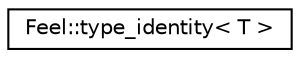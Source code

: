 digraph "Graphical Class Hierarchy"
{
 // LATEX_PDF_SIZE
  edge [fontname="Helvetica",fontsize="10",labelfontname="Helvetica",labelfontsize="10"];
  node [fontname="Helvetica",fontsize="10",shape=record];
  rankdir="LR";
  Node0 [label="Feel::type_identity\< T \>",height=0.2,width=0.4,color="black", fillcolor="white", style="filled",URL="$structFeel_1_1type__identity.html",tooltip=" "];
}
